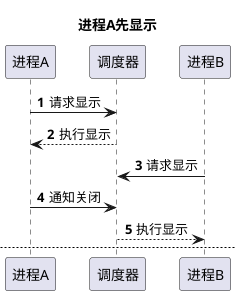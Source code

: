@startuml
'https://plantuml.com/sequence-diagram

autonumber
title 进程A先显示

进程A -> 调度器: 请求显示
调度器 --> 进程A: 执行显示

进程B -> 调度器: 请求显示

进程A -> 调度器: 通知关闭
调度器 --> 进程B: 执行显示

autonumber
newpage 进程B先显示

进程B -> 调度器: 请求显示
调度器 --> 进程B: 执行显示

进程A -> 调度器: 请求显示
调度器 --> 进程B: 执行关闭
调度器 --> 进程A: 执行显示
@enduml